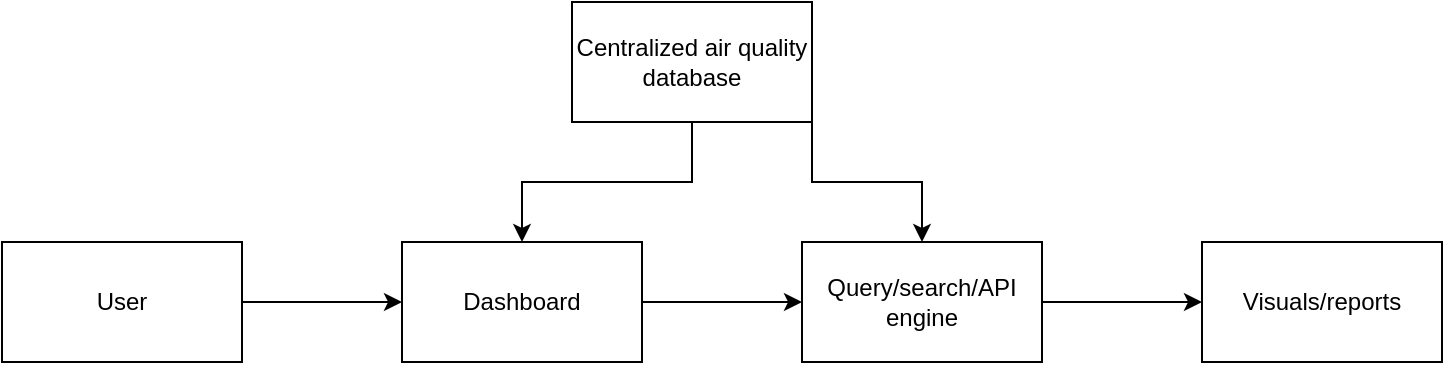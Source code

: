 <mxfile version="26.1.3">
  <diagram name="Page-1" id="aiQsyrVRuzt4cnx5dqps">
    <mxGraphModel dx="1242" dy="792" grid="1" gridSize="10" guides="1" tooltips="1" connect="1" arrows="1" fold="1" page="1" pageScale="1" pageWidth="850" pageHeight="1100" math="0" shadow="0">
      <root>
        <mxCell id="0" />
        <mxCell id="1" parent="0" />
        <mxCell id="Pc6E_rjQw5eY3ajFNXCY-6" style="edgeStyle=orthogonalEdgeStyle;rounded=0;orthogonalLoop=1;jettySize=auto;html=1;exitX=0.5;exitY=1;exitDx=0;exitDy=0;entryX=0.5;entryY=0;entryDx=0;entryDy=0;" edge="1" parent="1" source="Pc6E_rjQw5eY3ajFNXCY-1" target="Pc6E_rjQw5eY3ajFNXCY-4">
          <mxGeometry relative="1" as="geometry" />
        </mxCell>
        <mxCell id="Pc6E_rjQw5eY3ajFNXCY-12" style="edgeStyle=orthogonalEdgeStyle;rounded=0;orthogonalLoop=1;jettySize=auto;html=1;exitX=1;exitY=1;exitDx=0;exitDy=0;entryX=0.5;entryY=0;entryDx=0;entryDy=0;" edge="1" parent="1" source="Pc6E_rjQw5eY3ajFNXCY-1" target="Pc6E_rjQw5eY3ajFNXCY-8">
          <mxGeometry relative="1" as="geometry" />
        </mxCell>
        <mxCell id="Pc6E_rjQw5eY3ajFNXCY-1" value="Centralized air quality database" style="rounded=0;whiteSpace=wrap;html=1;" vertex="1" parent="1">
          <mxGeometry x="365" y="180" width="120" height="60" as="geometry" />
        </mxCell>
        <mxCell id="Pc6E_rjQw5eY3ajFNXCY-5" value="" style="edgeStyle=orthogonalEdgeStyle;rounded=0;orthogonalLoop=1;jettySize=auto;html=1;" edge="1" parent="1" source="Pc6E_rjQw5eY3ajFNXCY-2" target="Pc6E_rjQw5eY3ajFNXCY-4">
          <mxGeometry relative="1" as="geometry" />
        </mxCell>
        <mxCell id="Pc6E_rjQw5eY3ajFNXCY-2" value="User" style="rounded=0;whiteSpace=wrap;html=1;" vertex="1" parent="1">
          <mxGeometry x="80" y="300" width="120" height="60" as="geometry" />
        </mxCell>
        <mxCell id="Pc6E_rjQw5eY3ajFNXCY-9" value="" style="edgeStyle=orthogonalEdgeStyle;rounded=0;orthogonalLoop=1;jettySize=auto;html=1;" edge="1" parent="1" source="Pc6E_rjQw5eY3ajFNXCY-4" target="Pc6E_rjQw5eY3ajFNXCY-8">
          <mxGeometry relative="1" as="geometry" />
        </mxCell>
        <mxCell id="Pc6E_rjQw5eY3ajFNXCY-4" value="Dashboard" style="whiteSpace=wrap;html=1;rounded=0;" vertex="1" parent="1">
          <mxGeometry x="280" y="300" width="120" height="60" as="geometry" />
        </mxCell>
        <mxCell id="Pc6E_rjQw5eY3ajFNXCY-11" value="" style="edgeStyle=orthogonalEdgeStyle;rounded=0;orthogonalLoop=1;jettySize=auto;html=1;" edge="1" parent="1" source="Pc6E_rjQw5eY3ajFNXCY-8" target="Pc6E_rjQw5eY3ajFNXCY-10">
          <mxGeometry relative="1" as="geometry" />
        </mxCell>
        <mxCell id="Pc6E_rjQw5eY3ajFNXCY-8" value="Query/search/API engine" style="whiteSpace=wrap;html=1;rounded=0;" vertex="1" parent="1">
          <mxGeometry x="480" y="300" width="120" height="60" as="geometry" />
        </mxCell>
        <mxCell id="Pc6E_rjQw5eY3ajFNXCY-10" value="Visuals/reports" style="whiteSpace=wrap;html=1;rounded=0;" vertex="1" parent="1">
          <mxGeometry x="680" y="300" width="120" height="60" as="geometry" />
        </mxCell>
      </root>
    </mxGraphModel>
  </diagram>
</mxfile>
